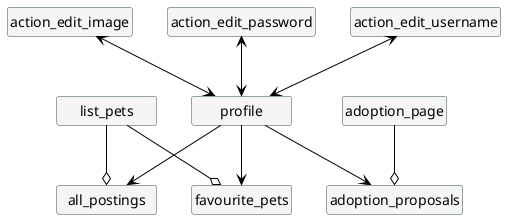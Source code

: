 @startuml profile
skinparam minClassWidth 100
skinparam classBackgroundColor WhiteSmoke
skinparam classBorderColor DarkSlateGrey
hide members
hide circles

class profile
class favourite_pets
class all_postings
class list_pets
class adoption_page
class adoption_proposals
class action_edit_username
class action_edit_password
class action_edit_image

profile<-[#black]up->action_edit_username
profile<-[#black]up->action_edit_password
profile<-[#black]up->action_edit_image
profile-[#black]down->favourite_pets
profile-[#black]down->all_postings
list_pets-[#black]down-o favourite_pets
list_pets-[#black]down-o all_postings
profile-[#black]down->adoption_proposals
adoption_page-[#black]down-o adoption_proposals

 
@enduml